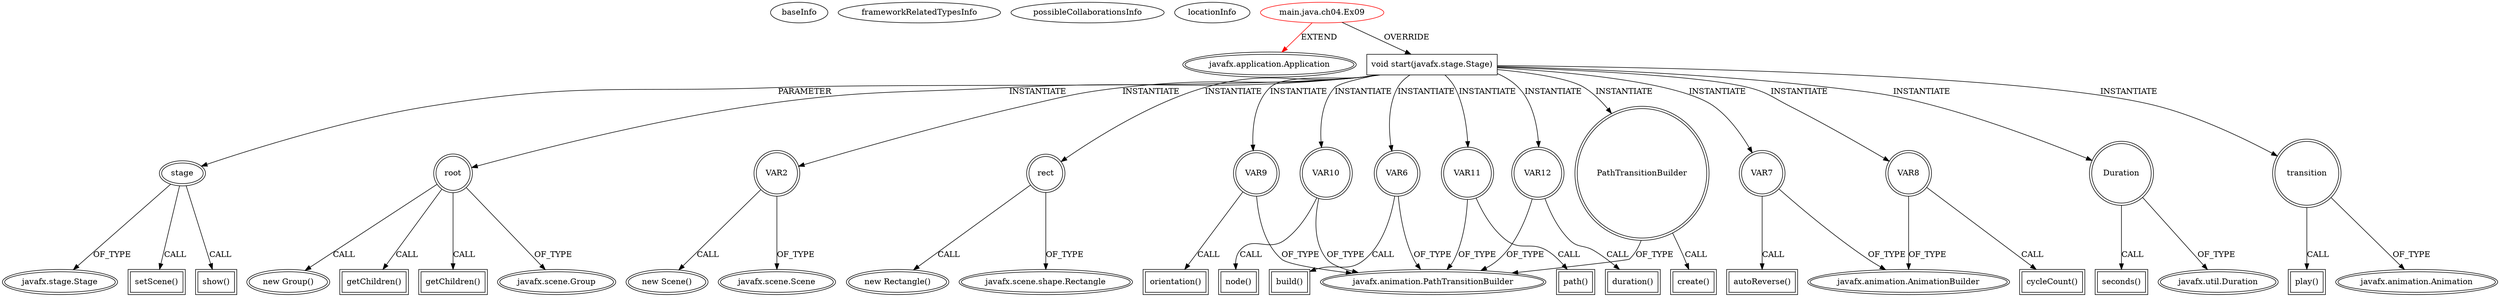 digraph {
baseInfo[graphId=4440,category="extension_graph",isAnonymous=false,possibleRelation=false]
frameworkRelatedTypesInfo[0="javafx.application.Application"]
possibleCollaborationsInfo[]
locationInfo[projectName="t-kensuke-Java8",filePath="/t-kensuke-Java8/Java8-master/src/main/java/ch04/Ex09.java",contextSignature="Ex09",graphId="4440"]
0[label="main.java.ch04.Ex09",vertexType="ROOT_CLIENT_CLASS_DECLARATION",isFrameworkType=false,color=red]
1[label="javafx.application.Application",vertexType="FRAMEWORK_CLASS_TYPE",isFrameworkType=true,peripheries=2]
2[label="void start(javafx.stage.Stage)",vertexType="OVERRIDING_METHOD_DECLARATION",isFrameworkType=false,shape=box]
3[label="stage",vertexType="PARAMETER_DECLARATION",isFrameworkType=true,peripheries=2]
4[label="javafx.stage.Stage",vertexType="FRAMEWORK_CLASS_TYPE",isFrameworkType=true,peripheries=2]
6[label="root",vertexType="VARIABLE_EXPRESION",isFrameworkType=true,peripheries=2,shape=circle]
7[label="javafx.scene.Group",vertexType="FRAMEWORK_CLASS_TYPE",isFrameworkType=true,peripheries=2]
5[label="new Group()",vertexType="CONSTRUCTOR_CALL",isFrameworkType=true,peripheries=2]
9[label="setScene()",vertexType="INSIDE_CALL",isFrameworkType=true,peripheries=2,shape=box]
11[label="VAR2",vertexType="VARIABLE_EXPRESION",isFrameworkType=true,peripheries=2,shape=circle]
12[label="javafx.scene.Scene",vertexType="FRAMEWORK_CLASS_TYPE",isFrameworkType=true,peripheries=2]
10[label="new Scene()",vertexType="CONSTRUCTOR_CALL",isFrameworkType=true,peripheries=2]
14[label="getChildren()",vertexType="INSIDE_CALL",isFrameworkType=true,peripheries=2,shape=box]
16[label="rect",vertexType="VARIABLE_EXPRESION",isFrameworkType=true,peripheries=2,shape=circle]
17[label="javafx.scene.shape.Rectangle",vertexType="FRAMEWORK_CLASS_TYPE",isFrameworkType=true,peripheries=2]
15[label="new Rectangle()",vertexType="CONSTRUCTOR_CALL",isFrameworkType=true,peripheries=2]
19[label="getChildren()",vertexType="INSIDE_CALL",isFrameworkType=true,peripheries=2,shape=box]
20[label="VAR6",vertexType="VARIABLE_EXPRESION",isFrameworkType=true,peripheries=2,shape=circle]
22[label="javafx.animation.PathTransitionBuilder",vertexType="FRAMEWORK_CLASS_TYPE",isFrameworkType=true,peripheries=2]
21[label="build()",vertexType="INSIDE_CALL",isFrameworkType=true,peripheries=2,shape=box]
23[label="VAR7",vertexType="VARIABLE_EXPRESION",isFrameworkType=true,peripheries=2,shape=circle]
25[label="javafx.animation.AnimationBuilder",vertexType="FRAMEWORK_CLASS_TYPE",isFrameworkType=true,peripheries=2]
24[label="autoReverse()",vertexType="INSIDE_CALL",isFrameworkType=true,peripheries=2,shape=box]
26[label="VAR8",vertexType="VARIABLE_EXPRESION",isFrameworkType=true,peripheries=2,shape=circle]
27[label="cycleCount()",vertexType="INSIDE_CALL",isFrameworkType=true,peripheries=2,shape=box]
29[label="VAR9",vertexType="VARIABLE_EXPRESION",isFrameworkType=true,peripheries=2,shape=circle]
30[label="orientation()",vertexType="INSIDE_CALL",isFrameworkType=true,peripheries=2,shape=box]
32[label="VAR10",vertexType="VARIABLE_EXPRESION",isFrameworkType=true,peripheries=2,shape=circle]
33[label="node()",vertexType="INSIDE_CALL",isFrameworkType=true,peripheries=2,shape=box]
35[label="VAR11",vertexType="VARIABLE_EXPRESION",isFrameworkType=true,peripheries=2,shape=circle]
36[label="path()",vertexType="INSIDE_CALL",isFrameworkType=true,peripheries=2,shape=box]
38[label="VAR12",vertexType="VARIABLE_EXPRESION",isFrameworkType=true,peripheries=2,shape=circle]
39[label="duration()",vertexType="INSIDE_CALL",isFrameworkType=true,peripheries=2,shape=box]
41[label="PathTransitionBuilder",vertexType="VARIABLE_EXPRESION",isFrameworkType=true,peripheries=2,shape=circle]
42[label="create()",vertexType="INSIDE_CALL",isFrameworkType=true,peripheries=2,shape=box]
44[label="Duration",vertexType="VARIABLE_EXPRESION",isFrameworkType=true,peripheries=2,shape=circle]
46[label="javafx.util.Duration",vertexType="FRAMEWORK_CLASS_TYPE",isFrameworkType=true,peripheries=2]
45[label="seconds()",vertexType="INSIDE_CALL",isFrameworkType=true,peripheries=2,shape=box]
48[label="show()",vertexType="INSIDE_CALL",isFrameworkType=true,peripheries=2,shape=box]
49[label="transition",vertexType="VARIABLE_EXPRESION",isFrameworkType=true,peripheries=2,shape=circle]
51[label="javafx.animation.Animation",vertexType="FRAMEWORK_CLASS_TYPE",isFrameworkType=true,peripheries=2]
50[label="play()",vertexType="INSIDE_CALL",isFrameworkType=true,peripheries=2,shape=box]
0->1[label="EXTEND",color=red]
0->2[label="OVERRIDE"]
3->4[label="OF_TYPE"]
2->3[label="PARAMETER"]
2->6[label="INSTANTIATE"]
6->7[label="OF_TYPE"]
6->5[label="CALL"]
3->9[label="CALL"]
2->11[label="INSTANTIATE"]
11->12[label="OF_TYPE"]
11->10[label="CALL"]
6->14[label="CALL"]
2->16[label="INSTANTIATE"]
16->17[label="OF_TYPE"]
16->15[label="CALL"]
6->19[label="CALL"]
2->20[label="INSTANTIATE"]
20->22[label="OF_TYPE"]
20->21[label="CALL"]
2->23[label="INSTANTIATE"]
23->25[label="OF_TYPE"]
23->24[label="CALL"]
2->26[label="INSTANTIATE"]
26->25[label="OF_TYPE"]
26->27[label="CALL"]
2->29[label="INSTANTIATE"]
29->22[label="OF_TYPE"]
29->30[label="CALL"]
2->32[label="INSTANTIATE"]
32->22[label="OF_TYPE"]
32->33[label="CALL"]
2->35[label="INSTANTIATE"]
35->22[label="OF_TYPE"]
35->36[label="CALL"]
2->38[label="INSTANTIATE"]
38->22[label="OF_TYPE"]
38->39[label="CALL"]
2->41[label="INSTANTIATE"]
41->22[label="OF_TYPE"]
41->42[label="CALL"]
2->44[label="INSTANTIATE"]
44->46[label="OF_TYPE"]
44->45[label="CALL"]
3->48[label="CALL"]
2->49[label="INSTANTIATE"]
49->51[label="OF_TYPE"]
49->50[label="CALL"]
}

